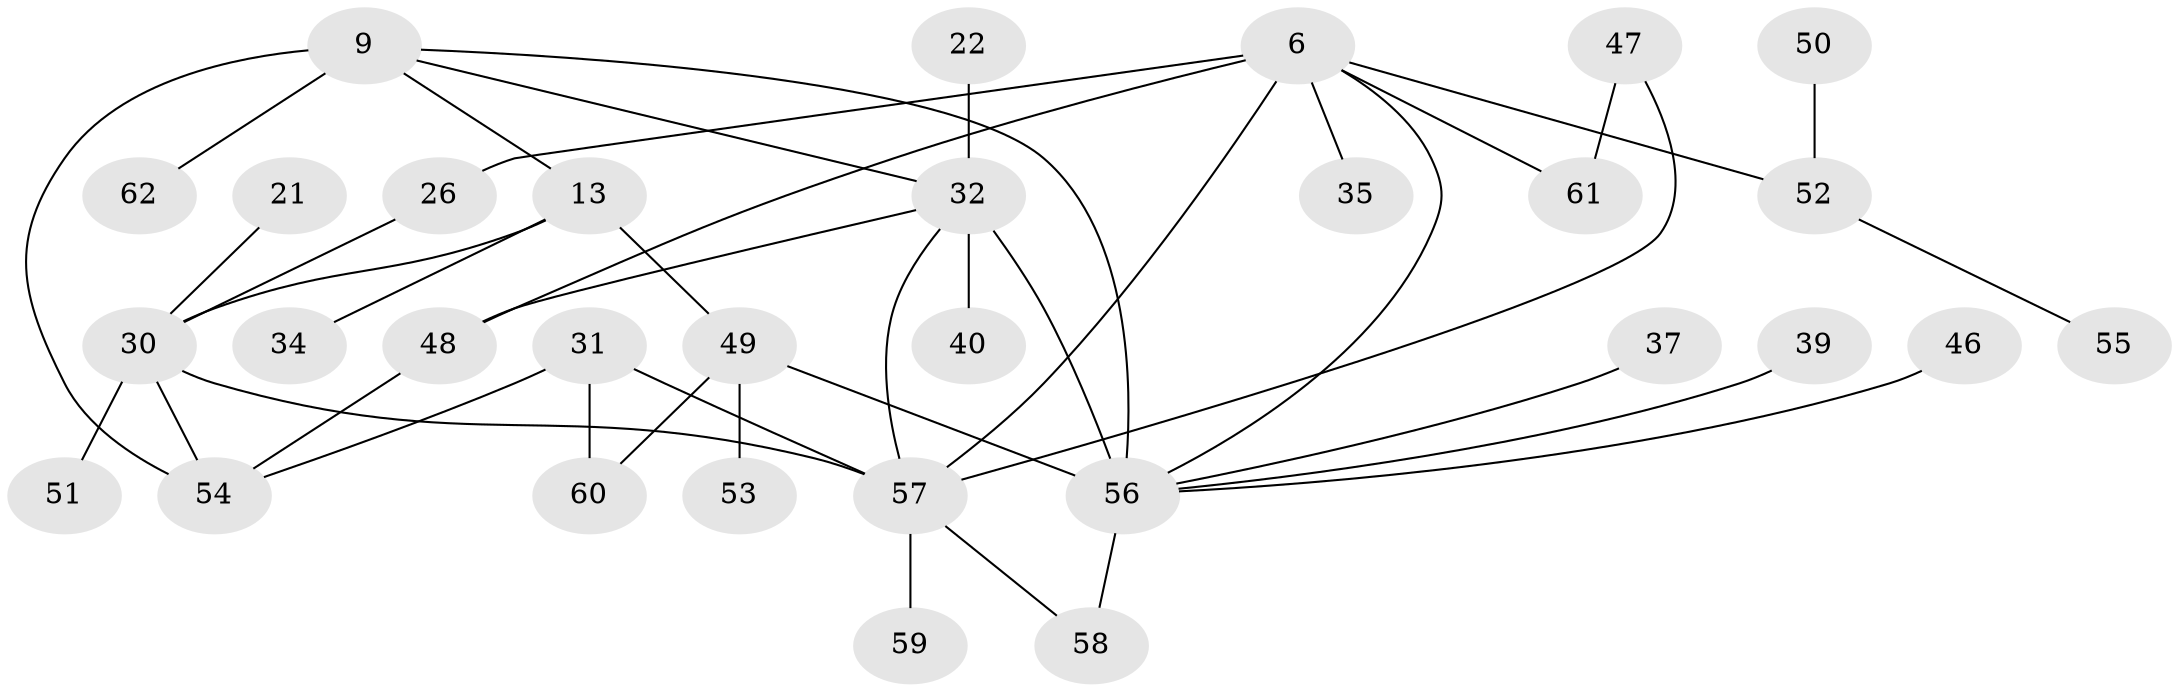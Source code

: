 // original degree distribution, {3: 0.27419354838709675, 5: 0.08064516129032258, 8: 0.016129032258064516, 4: 0.0967741935483871, 6: 0.03225806451612903, 2: 0.20967741935483872, 1: 0.2903225806451613}
// Generated by graph-tools (version 1.1) at 2025/45/03/04/25 21:45:51]
// undirected, 31 vertices, 42 edges
graph export_dot {
graph [start="1"]
  node [color=gray90,style=filled];
  6 [super="+5"];
  9;
  13;
  21;
  22;
  26;
  30 [super="+24"];
  31 [super="+27"];
  32 [super="+20"];
  34;
  35;
  37;
  39;
  40;
  46 [super="+41"];
  47;
  48 [super="+44"];
  49 [super="+23"];
  50;
  51;
  52 [super="+42"];
  53;
  54 [super="+29"];
  55;
  56 [super="+36+43+25"];
  57 [super="+11+4+45"];
  58;
  59;
  60;
  61 [super="+12"];
  62;
  6 -- 35;
  6 -- 52 [weight=2];
  6 -- 56;
  6 -- 26;
  6 -- 57 [weight=3];
  6 -- 61;
  6 -- 48;
  9 -- 13;
  9 -- 54 [weight=2];
  9 -- 62;
  9 -- 56;
  9 -- 32;
  13 -- 34;
  13 -- 30 [weight=2];
  13 -- 49;
  21 -- 30;
  22 -- 32;
  26 -- 30;
  30 -- 51;
  30 -- 54;
  30 -- 57 [weight=2];
  31 -- 57 [weight=2];
  31 -- 60;
  31 -- 54;
  32 -- 56 [weight=3];
  32 -- 40;
  32 -- 57;
  32 -- 48;
  37 -- 56;
  39 -- 56;
  46 -- 56;
  47 -- 61;
  47 -- 57;
  48 -- 54;
  49 -- 60;
  49 -- 56;
  49 -- 53;
  50 -- 52;
  52 -- 55;
  56 -- 58;
  57 -- 58;
  57 -- 59;
}
